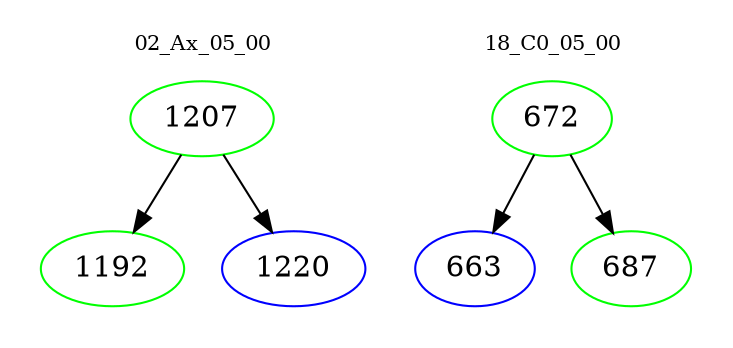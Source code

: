digraph{
subgraph cluster_0 {
color = white
label = "02_Ax_05_00";
fontsize=10;
T0_1207 [label="1207", color="green"]
T0_1207 -> T0_1192 [color="black"]
T0_1192 [label="1192", color="green"]
T0_1207 -> T0_1220 [color="black"]
T0_1220 [label="1220", color="blue"]
}
subgraph cluster_1 {
color = white
label = "18_C0_05_00";
fontsize=10;
T1_672 [label="672", color="green"]
T1_672 -> T1_663 [color="black"]
T1_663 [label="663", color="blue"]
T1_672 -> T1_687 [color="black"]
T1_687 [label="687", color="green"]
}
}
